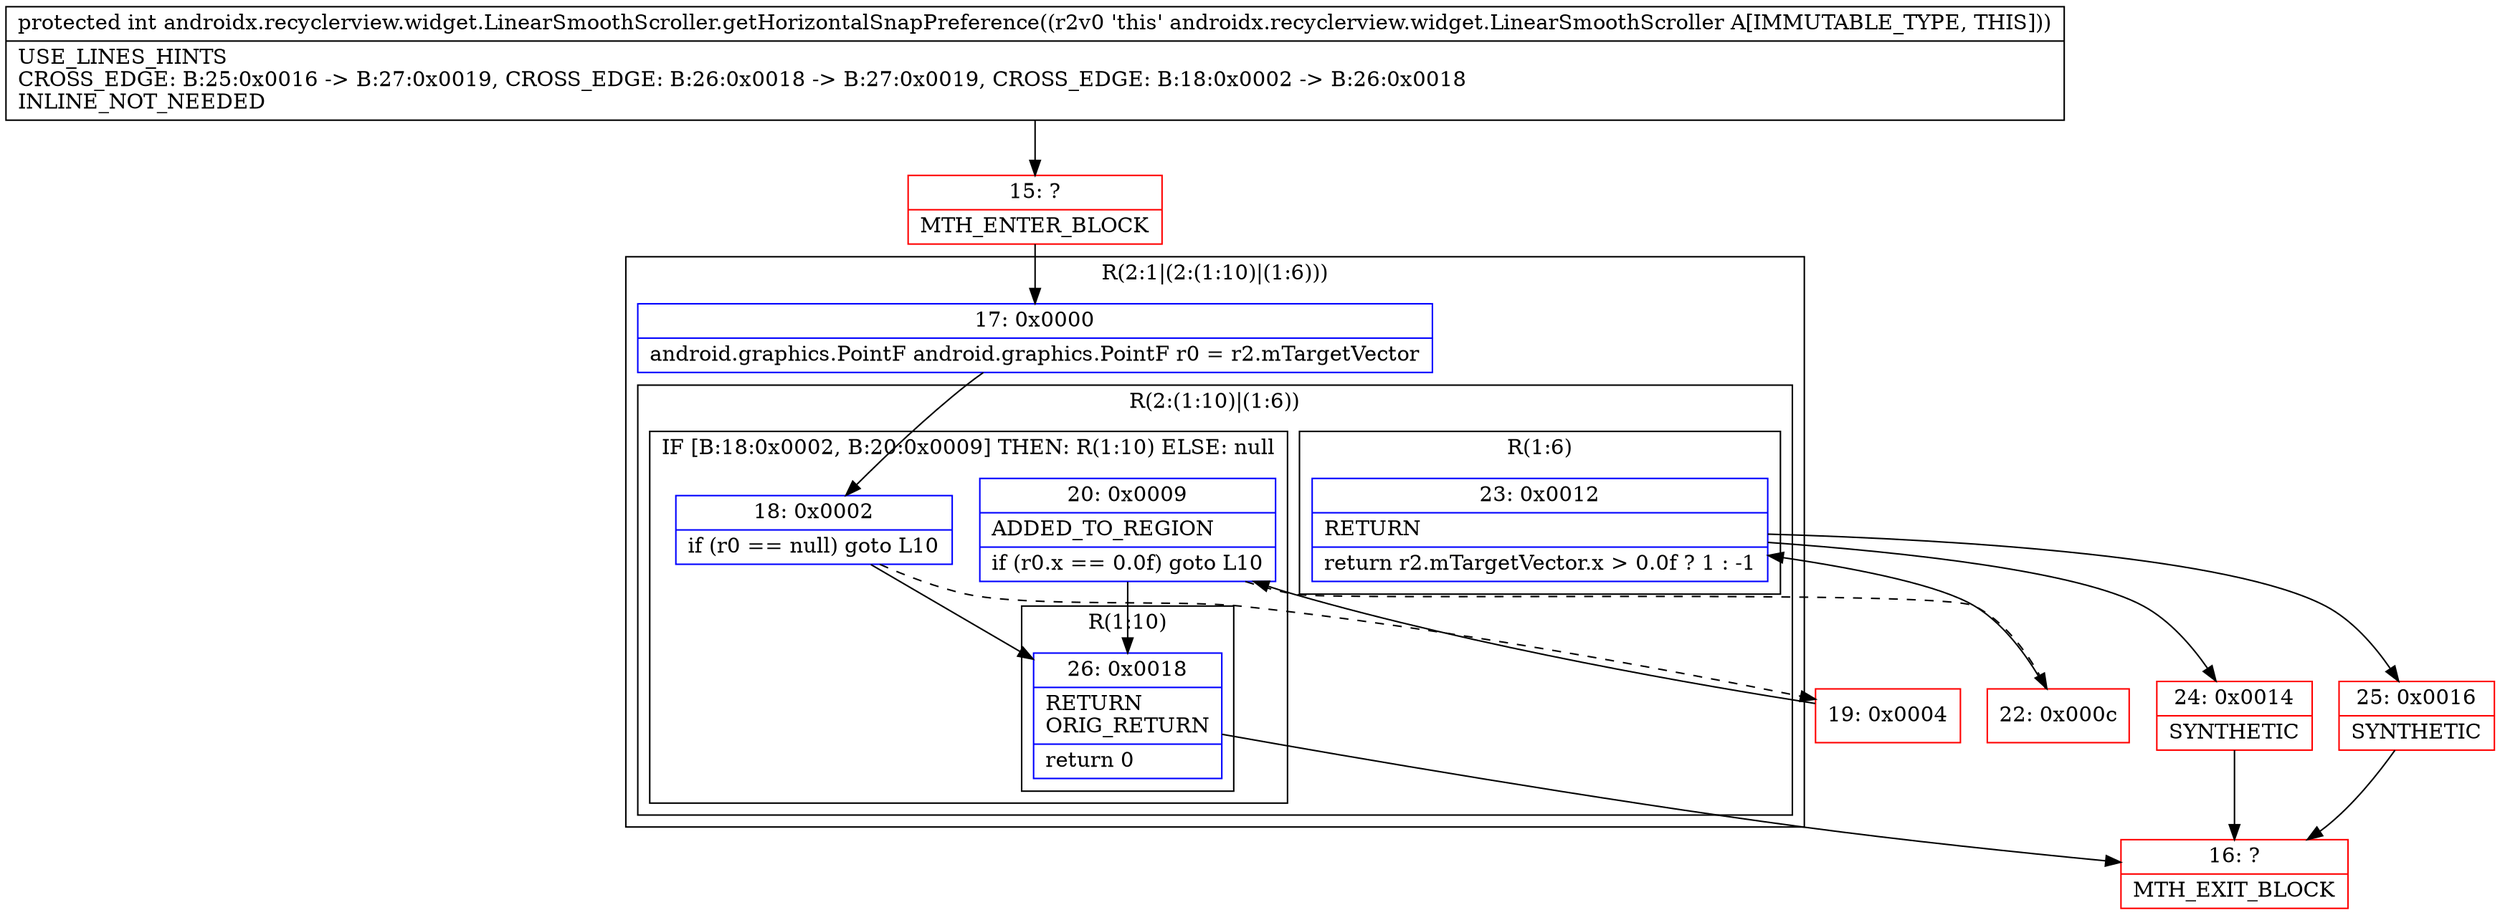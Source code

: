 digraph "CFG forandroidx.recyclerview.widget.LinearSmoothScroller.getHorizontalSnapPreference()I" {
subgraph cluster_Region_652636157 {
label = "R(2:1|(2:(1:10)|(1:6)))";
node [shape=record,color=blue];
Node_17 [shape=record,label="{17\:\ 0x0000|android.graphics.PointF android.graphics.PointF r0 = r2.mTargetVector\l}"];
subgraph cluster_Region_708692746 {
label = "R(2:(1:10)|(1:6))";
node [shape=record,color=blue];
subgraph cluster_IfRegion_794896193 {
label = "IF [B:18:0x0002, B:20:0x0009] THEN: R(1:10) ELSE: null";
node [shape=record,color=blue];
Node_18 [shape=record,label="{18\:\ 0x0002|if (r0 == null) goto L10\l}"];
Node_20 [shape=record,label="{20\:\ 0x0009|ADDED_TO_REGION\l|if (r0.x == 0.0f) goto L10\l}"];
subgraph cluster_Region_992871382 {
label = "R(1:10)";
node [shape=record,color=blue];
Node_26 [shape=record,label="{26\:\ 0x0018|RETURN\lORIG_RETURN\l|return 0\l}"];
}
}
subgraph cluster_Region_196445260 {
label = "R(1:6)";
node [shape=record,color=blue];
Node_23 [shape=record,label="{23\:\ 0x0012|RETURN\l|return r2.mTargetVector.x \> 0.0f ? 1 : \-1\l}"];
}
}
}
Node_15 [shape=record,color=red,label="{15\:\ ?|MTH_ENTER_BLOCK\l}"];
Node_19 [shape=record,color=red,label="{19\:\ 0x0004}"];
Node_22 [shape=record,color=red,label="{22\:\ 0x000c}"];
Node_24 [shape=record,color=red,label="{24\:\ 0x0014|SYNTHETIC\l}"];
Node_16 [shape=record,color=red,label="{16\:\ ?|MTH_EXIT_BLOCK\l}"];
Node_25 [shape=record,color=red,label="{25\:\ 0x0016|SYNTHETIC\l}"];
MethodNode[shape=record,label="{protected int androidx.recyclerview.widget.LinearSmoothScroller.getHorizontalSnapPreference((r2v0 'this' androidx.recyclerview.widget.LinearSmoothScroller A[IMMUTABLE_TYPE, THIS]))  | USE_LINES_HINTS\lCROSS_EDGE: B:25:0x0016 \-\> B:27:0x0019, CROSS_EDGE: B:26:0x0018 \-\> B:27:0x0019, CROSS_EDGE: B:18:0x0002 \-\> B:26:0x0018\lINLINE_NOT_NEEDED\l}"];
MethodNode -> Node_15;Node_17 -> Node_18;
Node_18 -> Node_19[style=dashed];
Node_18 -> Node_26;
Node_20 -> Node_22[style=dashed];
Node_20 -> Node_26;
Node_26 -> Node_16;
Node_23 -> Node_24;
Node_23 -> Node_25;
Node_15 -> Node_17;
Node_19 -> Node_20;
Node_22 -> Node_23;
Node_24 -> Node_16;
Node_25 -> Node_16;
}

